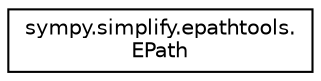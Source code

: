 digraph "Graphical Class Hierarchy"
{
 // LATEX_PDF_SIZE
  edge [fontname="Helvetica",fontsize="10",labelfontname="Helvetica",labelfontsize="10"];
  node [fontname="Helvetica",fontsize="10",shape=record];
  rankdir="LR";
  Node0 [label="sympy.simplify.epathtools.\lEPath",height=0.2,width=0.4,color="black", fillcolor="white", style="filled",URL="$classsympy_1_1simplify_1_1epathtools_1_1EPath.html",tooltip=" "];
}
